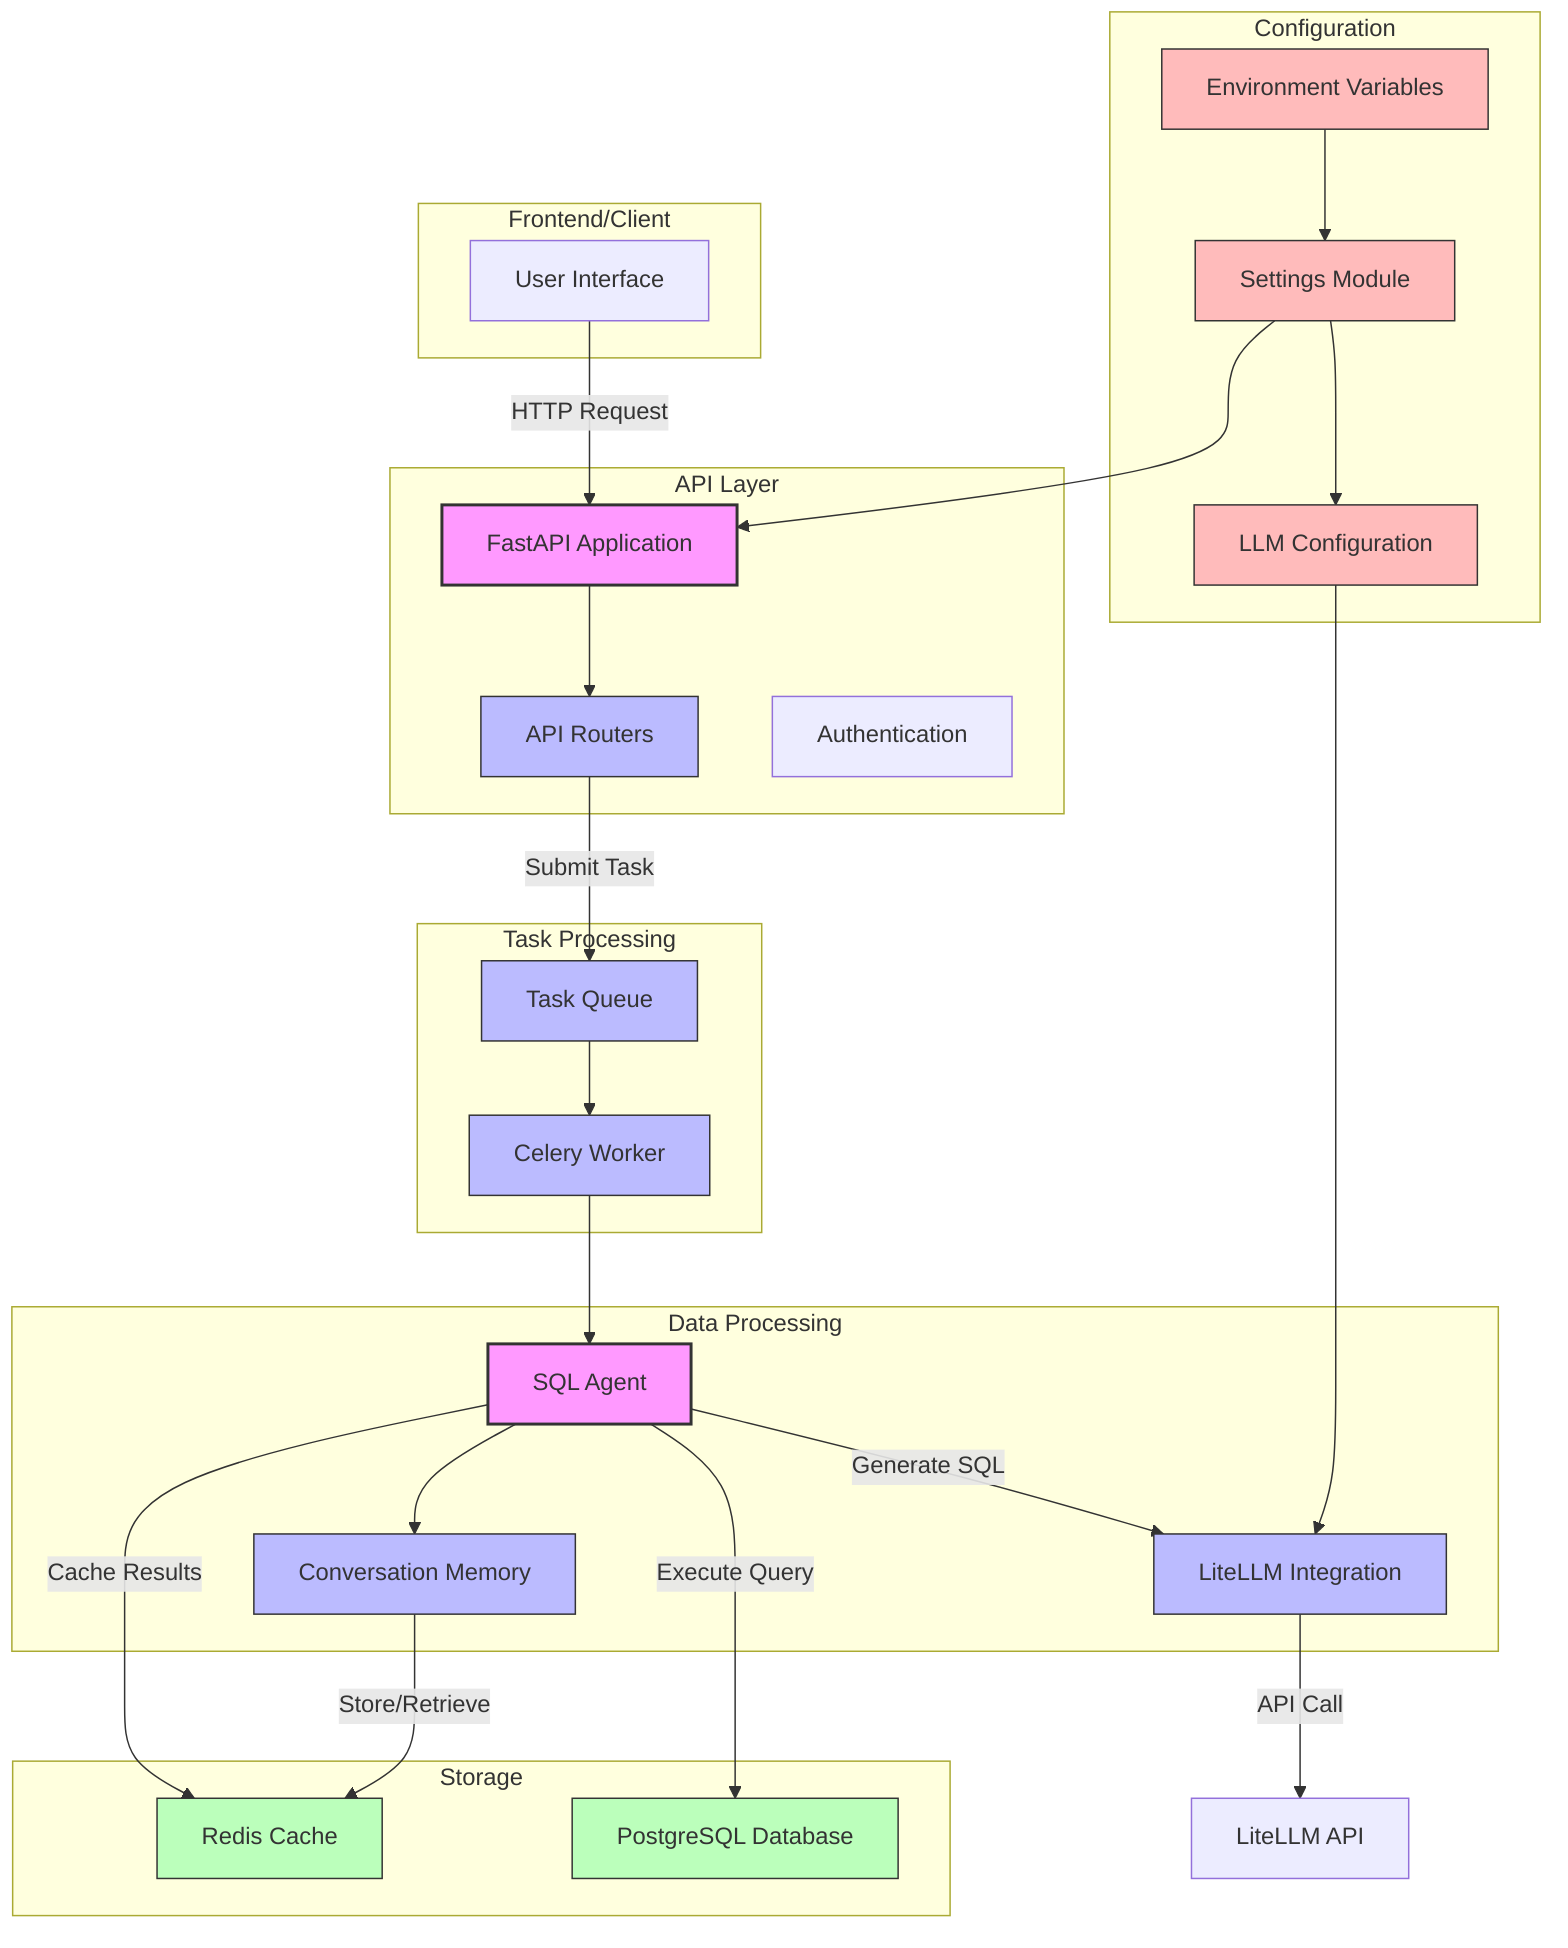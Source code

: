 flowchart TD
    subgraph "Frontend/Client"
        UI[User Interface]
    end

    subgraph "API Layer"
        API[FastAPI Application]
        Router[API Routers]
        Auth[Authentication]
    end

    subgraph "Task Processing"
        Celery[Celery Worker]
        Queue[Task Queue]
    end

    subgraph "Data Processing"
        Agent[SQL Agent]
        LLM[LiteLLM Integration]
        Memory[Conversation Memory]
    end

    subgraph "Storage"
        Redis[Redis Cache]
        PSQL[PostgreSQL Database]
    end

    subgraph "Configuration"
        ENV[Environment Variables]
        Settings[Settings Module]
        LLMConfig[LLM Configuration]
    end

    UI -->|HTTP Request| API
    API --> Router
    Router -->|Submit Task| Queue
    Queue --> Celery
    Celery --> Agent
    Agent --> Memory
    Agent -->|Generate SQL| LLM
    Agent -->|Execute Query| PSQL
    Agent -->|Cache Results| Redis
    LLM -->|API Call| External[LiteLLM API]
    Memory -->|Store/Retrieve| Redis
    
    ENV --> Settings
    Settings --> API
    Settings --> LLMConfig
    LLMConfig --> LLM
    
    classDef primary fill:#f9f,stroke:#333,stroke-width:2px;
    classDef secondary fill:#bbf,stroke:#333,stroke-width:1px;
    classDef storage fill:#bfb,stroke:#333,stroke-width:1px;
    classDef config fill:#fbb,stroke:#333,stroke-width:1px;
    
    class API,Agent primary;
    class Router,Celery,LLM,Memory,Queue secondary;
    class Redis,PSQL storage;
    class ENV,Settings,LLMConfig config;